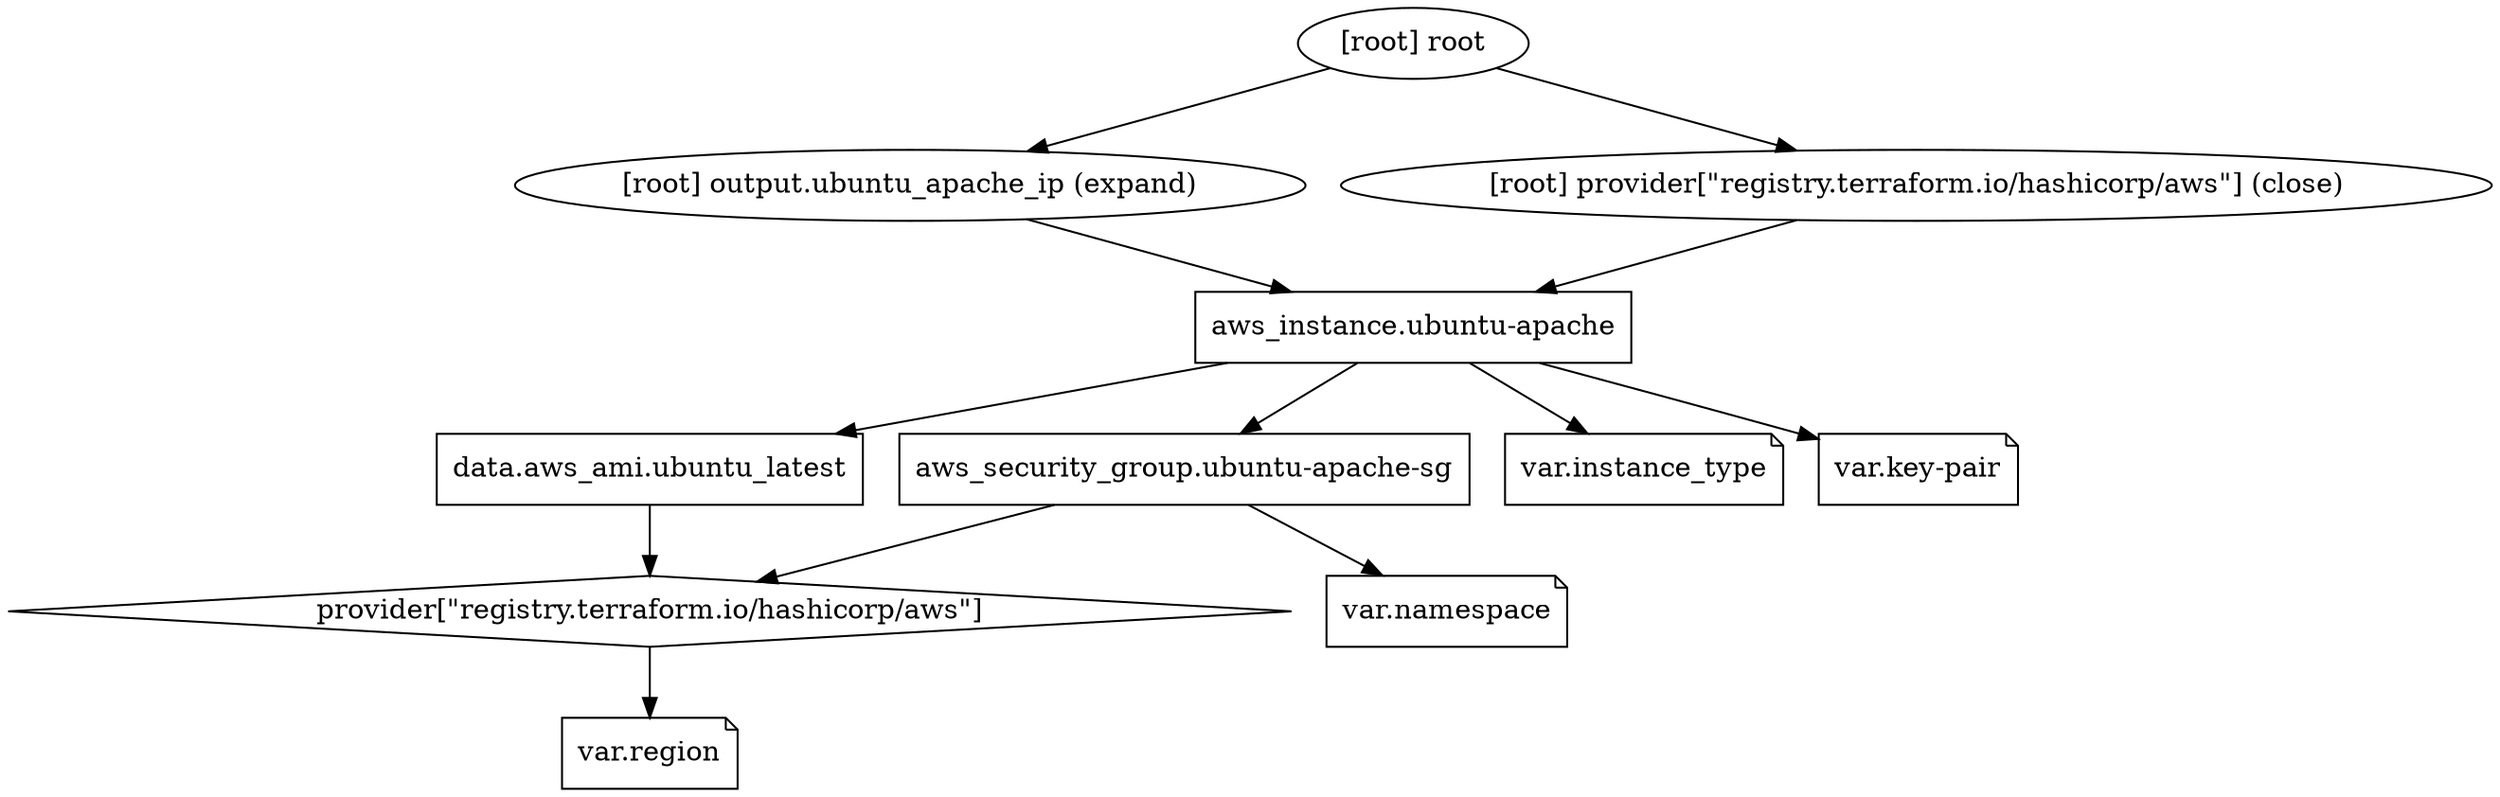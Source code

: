 digraph {
	compound = "true"
	newrank = "true"
	subgraph "root" {
		"[root] aws_instance.ubuntu-apache (expand)" [label = "aws_instance.ubuntu-apache", shape = "box"]
		"[root] aws_security_group.ubuntu-apache-sg (expand)" [label = "aws_security_group.ubuntu-apache-sg", shape = "box"]
		"[root] data.aws_ami.ubuntu_latest (expand)" [label = "data.aws_ami.ubuntu_latest", shape = "box"]
		"[root] provider[\"registry.terraform.io/hashicorp/aws\"]" [label = "provider[\"registry.terraform.io/hashicorp/aws\"]", shape = "diamond"]
		"[root] var.instance_type" [label = "var.instance_type", shape = "note"]
		"[root] var.key-pair" [label = "var.key-pair", shape = "note"]
		"[root] var.namespace" [label = "var.namespace", shape = "note"]
		"[root] var.region" [label = "var.region", shape = "note"]
		"[root] aws_instance.ubuntu-apache (expand)" -> "[root] aws_security_group.ubuntu-apache-sg (expand)"
		"[root] aws_instance.ubuntu-apache (expand)" -> "[root] data.aws_ami.ubuntu_latest (expand)"
		"[root] aws_instance.ubuntu-apache (expand)" -> "[root] var.instance_type"
		"[root] aws_instance.ubuntu-apache (expand)" -> "[root] var.key-pair"
		"[root] aws_security_group.ubuntu-apache-sg (expand)" -> "[root] provider[\"registry.terraform.io/hashicorp/aws\"]"
		"[root] aws_security_group.ubuntu-apache-sg (expand)" -> "[root] var.namespace"
		"[root] data.aws_ami.ubuntu_latest (expand)" -> "[root] provider[\"registry.terraform.io/hashicorp/aws\"]"
		"[root] output.ubuntu_apache_ip (expand)" -> "[root] aws_instance.ubuntu-apache (expand)"
		"[root] provider[\"registry.terraform.io/hashicorp/aws\"] (close)" -> "[root] aws_instance.ubuntu-apache (expand)"
		"[root] provider[\"registry.terraform.io/hashicorp/aws\"]" -> "[root] var.region"
		"[root] root" -> "[root] output.ubuntu_apache_ip (expand)"
		"[root] root" -> "[root] provider[\"registry.terraform.io/hashicorp/aws\"] (close)"
	}
}

